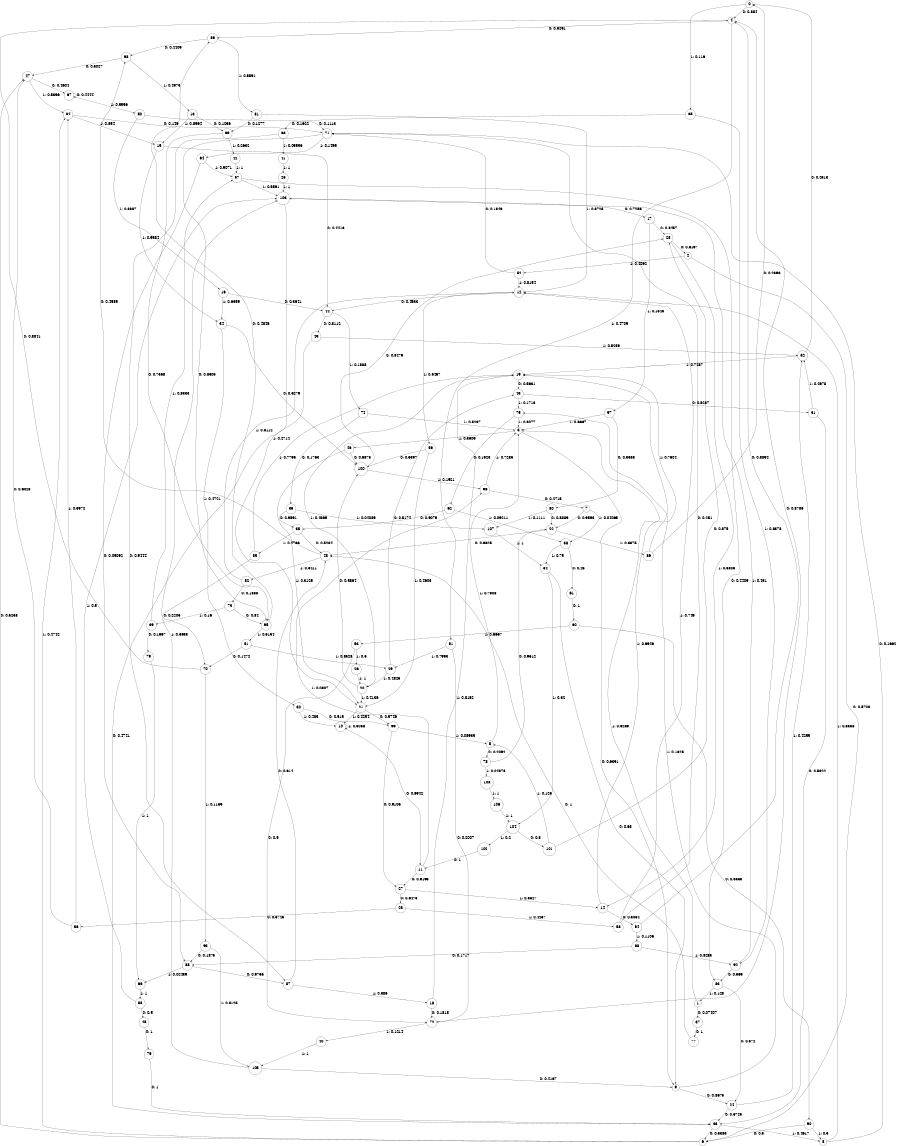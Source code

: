 digraph "ch10randomL10" {
size = "6,8.5";
ratio = "fill";
node [shape = circle];
node [fontsize = 24];
edge [fontsize = 24];
0 -> 4 [label = "0: 0.884    "];
0 -> 65 [label = "1: 0.116    "];
1 -> 37 [label = "0: 0.07407  "];
1 -> 3 [label = "1: 0.9259   "];
2 -> 6 [label = "0: 0.5708   "];
2 -> 52 [label = "1: 0.4292   "];
3 -> 9 [label = "0: 0.6391   "];
3 -> 46 [label = "1: 0.3609   "];
4 -> 89 [label = "0: 0.5291   "];
4 -> 91 [label = "1: 0.4709   "];
5 -> 78 [label = "0: 0.2092   "];
5 -> 3 [label = "1: 0.7908   "];
6 -> 47 [label = "0: 0.5258   "];
6 -> 84 [label = "1: 0.4742   "];
7 -> 22 [label = "0: 0.9593   "];
7 -> 38 [label = "1: 0.04065  "];
8 -> 71 [label = "0: 0.1662   "];
8 -> 12 [label = "1: 0.8338   "];
9 -> 24 [label = "0: 0.8675   "];
9 -> 75 [label = "1: 0.1325   "];
10 -> 11 [label = "0: 0.6942   "];
10 -> 10 [label = "1: 0.3058   "];
11 -> 27 [label = "0: 0.9193   "];
11 -> 96 [label = "1: 0.0807   "];
12 -> 44 [label = "0: 0.4533   "];
12 -> 59 [label = "1: 0.5467   "];
13 -> 69 [label = "0: 0.1036   "];
13 -> 15 [label = "1: 0.8964   "];
14 -> 94 [label = "0: 0.3054   "];
14 -> 19 [label = "1: 0.6946   "];
15 -> 44 [label = "0: 0.4416   "];
15 -> 34 [label = "1: 0.5584   "];
16 -> 44 [label = "0: 0.3641   "];
16 -> 34 [label = "1: 0.6359   "];
17 -> 28 [label = "0: 0.8457   "];
17 -> 97 [label = "1: 0.1543   "];
18 -> 72 [label = "0: 0.1818   "];
18 -> 19 [label = "1: 0.8182   "];
19 -> 43 [label = "0: 0.5631   "];
19 -> 20 [label = "1: 0.4369   "];
20 -> 100 [label = "0: 0.5864   "];
20 -> 21 [label = "1: 0.4136   "];
21 -> 99 [label = "0: 0.5746   "];
21 -> 10 [label = "1: 0.4254   "];
22 -> 48 [label = "0: 0.6625   "];
22 -> 86 [label = "1: 0.3375   "];
23 -> 56 [label = "0: 0.5743   "];
23 -> 58 [label = "1: 0.4257   "];
24 -> 33 [label = "0: 0.5745   "];
24 -> 32 [label = "1: 0.4255   "];
25 -> 103 [label = "1: 1        "];
26 -> 20 [label = "1: 1        "];
27 -> 23 [label = "0: 0.6473   "];
27 -> 14 [label = "1: 0.3527   "];
28 -> 2 [label = "0: 0.6197   "];
28 -> 14 [label = "1: 0.3803   "];
29 -> 43 [label = "0: 0.5174   "];
29 -> 20 [label = "1: 0.4826   "];
30 -> 99 [label = "0: 0.515    "];
30 -> 10 [label = "1: 0.485    "];
31 -> 33 [label = "0: 0.5322   "];
31 -> 32 [label = "1: 0.4678   "];
32 -> 0 [label = "0: 0.2513   "];
32 -> 19 [label = "1: 0.7487   "];
33 -> 6 [label = "0: 0.5383   "];
33 -> 8 [label = "1: 0.4617   "];
34 -> 100 [label = "0: 0.5279   "];
34 -> 30 [label = "1: 0.4721   "];
35 -> 48 [label = "0: 0.5234   "];
35 -> 85 [label = "1: 0.4766   "];
36 -> 35 [label = "0: 0.9591   "];
36 -> 107 [label = "1: 0.04089  "];
37 -> 77 [label = "0: 1        "];
38 -> 61 [label = "0: 0.25     "];
38 -> 54 [label = "1: 0.75     "];
39 -> 79 [label = "0: 0.1667   "];
39 -> 57 [label = "1: 0.8333   "];
40 -> 105 [label = "1: 1        "];
41 -> 25 [label = "1: 1        "];
42 -> 57 [label = "1: 1        "];
43 -> 31 [label = "0: 0.8287   "];
43 -> 75 [label = "1: 0.1713   "];
44 -> 49 [label = "0: 0.8112   "];
44 -> 74 [label = "1: 0.1888   "];
45 -> 76 [label = "0: 1        "];
46 -> 100 [label = "0: 0.6875   "];
46 -> 21 [label = "1: 0.3125   "];
47 -> 67 [label = "0: 0.4604   "];
47 -> 84 [label = "1: 0.5396   "];
48 -> 98 [label = "0: 0.4589   "];
48 -> 82 [label = "1: 0.5411   "];
49 -> 33 [label = "0: 0.4741   "];
49 -> 32 [label = "1: 0.5259   "];
50 -> 71 [label = "0: 0.1113   "];
50 -> 16 [label = "1: 0.8887   "];
51 -> 70 [label = "0: 0.1472   "];
51 -> 29 [label = "1: 0.8528   "];
52 -> 71 [label = "0: 0.1846   "];
52 -> 12 [label = "1: 0.8154   "];
53 -> 72 [label = "0: 0.5      "];
53 -> 26 [label = "1: 0.5      "];
54 -> 9 [label = "0: 0.68     "];
54 -> 104 [label = "1: 0.32     "];
55 -> 45 [label = "0: 0.5      "];
55 -> 103 [label = "1: 0.5      "];
56 -> 47 [label = "0: 0.6028   "];
56 -> 84 [label = "1: 0.3972   "];
57 -> 83 [label = "0: 0.4409   "];
57 -> 103 [label = "1: 0.5591   "];
58 -> 71 [label = "0: 0.251    "];
58 -> 12 [label = "1: 0.749    "];
59 -> 100 [label = "0: 0.5397   "];
59 -> 21 [label = "1: 0.4603   "];
60 -> 90 [label = "0: 0.3333   "];
60 -> 53 [label = "1: 0.6667   "];
61 -> 60 [label = "0: 1        "];
62 -> 35 [label = "0: 0.9079   "];
62 -> 38 [label = "1: 0.09211  "];
63 -> 87 [label = "0: 0.9444   "];
63 -> 41 [label = "1: 0.05556  "];
64 -> 88 [label = "0: 0.09292  "];
64 -> 57 [label = "1: 0.9071   "];
65 -> 63 [label = "0: 0.1622   "];
65 -> 92 [label = "1: 0.8378   "];
66 -> 55 [label = "1: 1        "];
67 -> 67 [label = "0: 0.4444   "];
67 -> 50 [label = "1: 0.5556   "];
68 -> 88 [label = "0: 0.1717   "];
68 -> 92 [label = "1: 0.8283   "];
69 -> 95 [label = "0: 0.7368   "];
69 -> 42 [label = "1: 0.2632   "];
70 -> 4 [label = "0: 0.8841   "];
70 -> 93 [label = "1: 0.1159   "];
71 -> 95 [label = "0: 0.8505   "];
71 -> 64 [label = "1: 0.1495   "];
72 -> 4 [label = "0: 0.8786   "];
72 -> 40 [label = "1: 0.1214   "];
73 -> 95 [label = "0: 0.84     "];
73 -> 39 [label = "1: 0.16     "];
74 -> 36 [label = "0: 0.1763   "];
74 -> 3 [label = "1: 0.8237   "];
75 -> 62 [label = "0: 0.1923   "];
75 -> 3 [label = "1: 0.8077   "];
76 -> 33 [label = "0: 1        "];
77 -> 48 [label = "0: 1        "];
78 -> 22 [label = "0: 0.9512   "];
78 -> 108 [label = "1: 0.04878  "];
79 -> 66 [label = "1: 1        "];
80 -> 22 [label = "0: 0.8889   "];
80 -> 107 [label = "1: 0.1111   "];
81 -> 69 [label = "0: 0.1277   "];
81 -> 12 [label = "1: 0.8723   "];
82 -> 73 [label = "0: 0.1888   "];
82 -> 12 [label = "1: 0.8112   "];
83 -> 24 [label = "0: 0.872    "];
83 -> 1 [label = "1: 0.128    "];
84 -> 71 [label = "0: 0.146    "];
84 -> 15 [label = "1: 0.854    "];
85 -> 70 [label = "0: 0.2205   "];
85 -> 19 [label = "1: 0.7795   "];
86 -> 0 [label = "0: 0.2396   "];
86 -> 19 [label = "1: 0.7604   "];
87 -> 48 [label = "0: 0.614    "];
87 -> 18 [label = "1: 0.386    "];
88 -> 87 [label = "0: 0.9756   "];
88 -> 66 [label = "1: 0.02439  "];
89 -> 98 [label = "0: 0.4409   "];
89 -> 81 [label = "1: 0.5591   "];
90 -> 6 [label = "0: 0.5      "];
90 -> 8 [label = "1: 0.5      "];
91 -> 72 [label = "0: 0.2007   "];
91 -> 29 [label = "1: 0.7993   "];
92 -> 83 [label = "0: 0.569    "];
92 -> 103 [label = "1: 0.431    "];
93 -> 88 [label = "0: 0.1875   "];
93 -> 105 [label = "1: 0.8125   "];
94 -> 4 [label = "0: 0.8894   "];
94 -> 68 [label = "1: 0.1106   "];
95 -> 89 [label = "0: 0.4846   "];
95 -> 51 [label = "1: 0.5154   "];
96 -> 7 [label = "0: 0.2715   "];
96 -> 3 [label = "1: 0.7285   "];
97 -> 80 [label = "0: 0.3333   "];
97 -> 3 [label = "1: 0.6667   "];
98 -> 47 [label = "0: 0.5027   "];
98 -> 13 [label = "1: 0.4973   "];
99 -> 27 [label = "0: 0.9106   "];
99 -> 5 [label = "1: 0.08935  "];
100 -> 28 [label = "0: 0.8479   "];
100 -> 96 [label = "1: 0.1521   "];
101 -> 28 [label = "0: 0.875    "];
101 -> 5 [label = "1: 0.125    "];
102 -> 11 [label = "0: 1        "];
103 -> 17 [label = "0: 0.7286   "];
103 -> 21 [label = "1: 0.2714   "];
104 -> 101 [label = "0: 0.8      "];
104 -> 102 [label = "1: 0.2      "];
105 -> 9 [label = "0: 0.4167   "];
105 -> 103 [label = "1: 0.5833   "];
106 -> 104 [label = "1: 1        "];
107 -> 54 [label = "1: 1        "];
108 -> 106 [label = "1: 1        "];
}